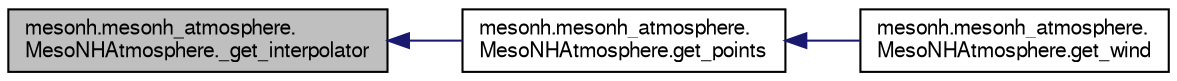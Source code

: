 digraph "mesonh.mesonh_atmosphere.MesoNHAtmosphere._get_interpolator"
{
  edge [fontname="FreeSans",fontsize="10",labelfontname="FreeSans",labelfontsize="10"];
  node [fontname="FreeSans",fontsize="10",shape=record];
  rankdir="LR";
  Node1 [label="mesonh.mesonh_atmosphere.\lMesoNHAtmosphere._get_interpolator",height=0.2,width=0.4,color="black", fillcolor="grey75", style="filled", fontcolor="black"];
  Node1 -> Node2 [dir="back",color="midnightblue",fontsize="10",style="solid",fontname="FreeSans"];
  Node2 [label="mesonh.mesonh_atmosphere.\lMesoNHAtmosphere.get_points",height=0.2,width=0.4,color="black", fillcolor="white", style="filled",URL="$classmesonh_1_1mesonh__atmosphere_1_1MesoNHAtmosphere.html#ae5f06aa0528197094a4804c8d74ea7d8"];
  Node2 -> Node3 [dir="back",color="midnightblue",fontsize="10",style="solid",fontname="FreeSans"];
  Node3 [label="mesonh.mesonh_atmosphere.\lMesoNHAtmosphere.get_wind",height=0.2,width=0.4,color="black", fillcolor="white", style="filled",URL="$classmesonh_1_1mesonh__atmosphere_1_1MesoNHAtmosphere.html#ac31674ede2483a64cb5ba2e71d3ab20c"];
}
